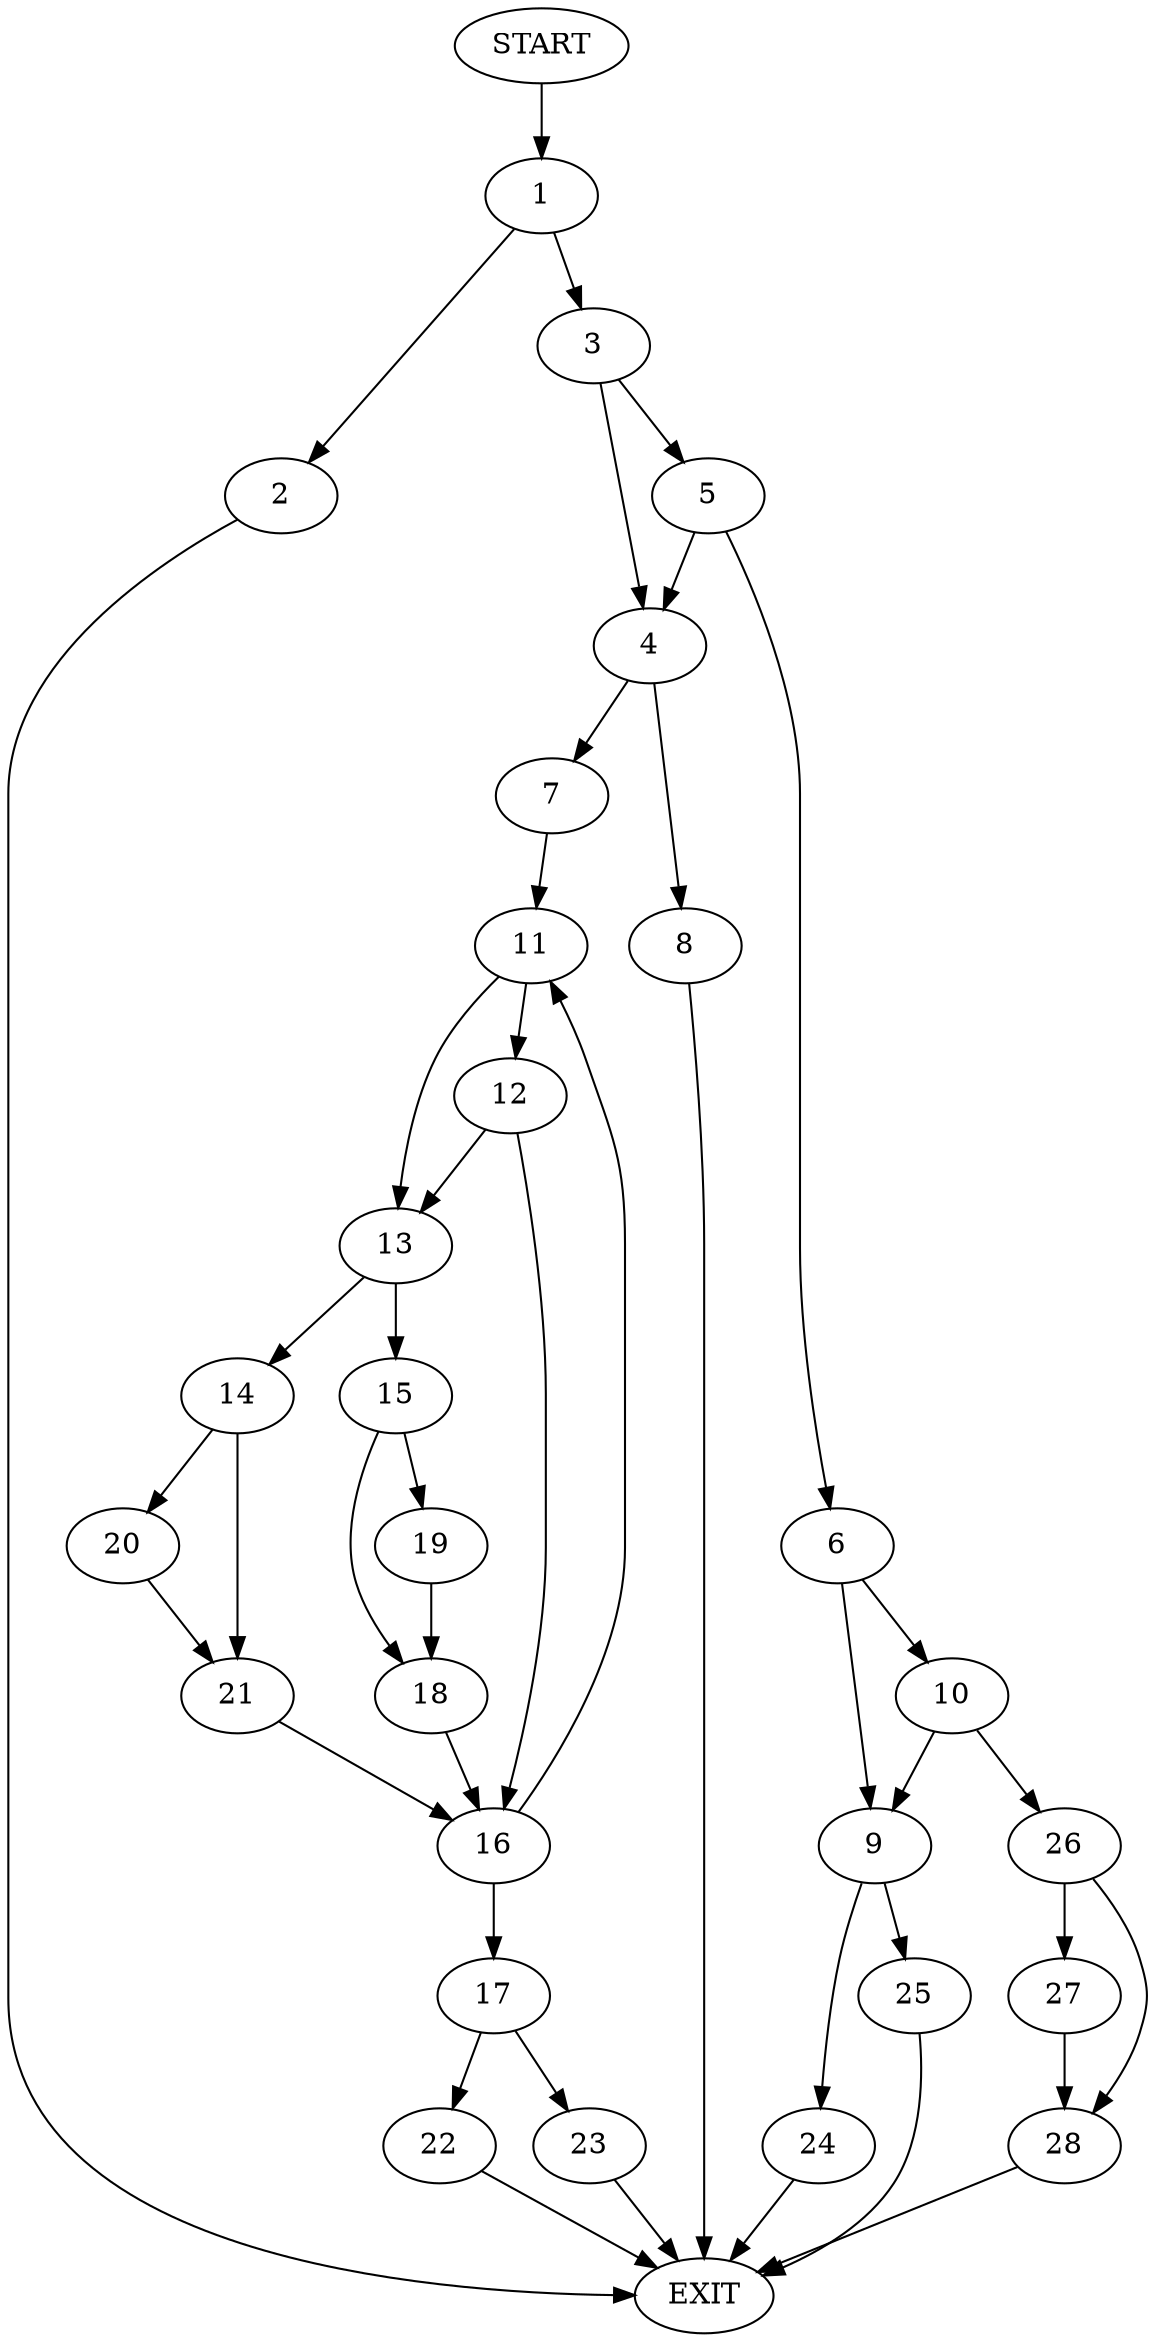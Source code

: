 digraph {
0 [label="START"]
29 [label="EXIT"]
0 -> 1
1 -> 2
1 -> 3
2 -> 29
3 -> 4
3 -> 5
5 -> 6
5 -> 4
4 -> 7
4 -> 8
6 -> 9
6 -> 10
8 -> 29
7 -> 11
11 -> 12
11 -> 13
13 -> 14
13 -> 15
12 -> 16
12 -> 13
16 -> 11
16 -> 17
15 -> 18
15 -> 19
14 -> 20
14 -> 21
18 -> 16
19 -> 18
20 -> 21
21 -> 16
17 -> 22
17 -> 23
22 -> 29
23 -> 29
9 -> 24
9 -> 25
10 -> 9
10 -> 26
26 -> 27
26 -> 28
24 -> 29
25 -> 29
27 -> 28
28 -> 29
}
